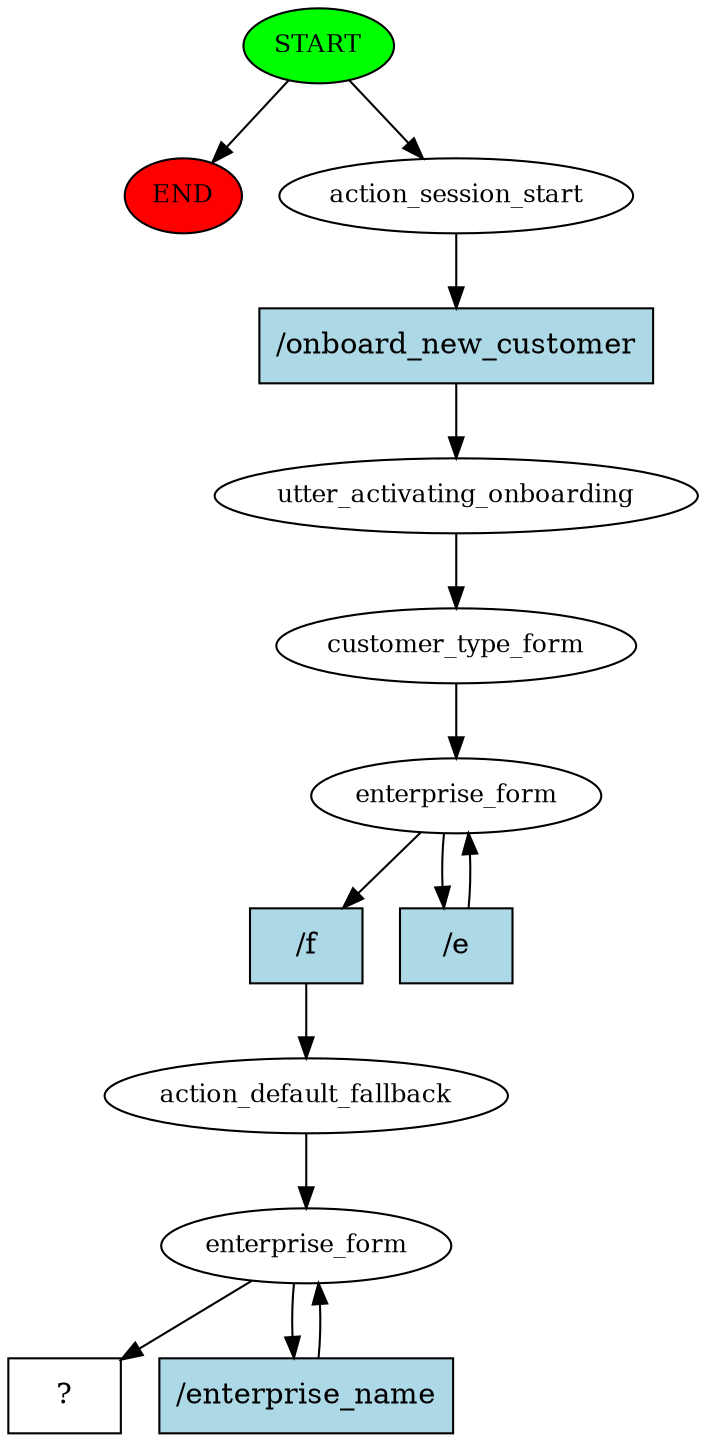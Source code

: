 digraph  {
0 [class="start active", fillcolor=green, fontsize=12, label=START, style=filled];
"-1" [class=end, fillcolor=red, fontsize=12, label=END, style=filled];
1 [class=active, fontsize=12, label=action_session_start];
2 [class=active, fontsize=12, label=utter_activating_onboarding];
3 [class=active, fontsize=12, label=customer_type_form];
4 [class=active, fontsize=12, label=enterprise_form];
6 [class=active, fontsize=12, label=action_default_fallback];
7 [class=active, fontsize=12, label=enterprise_form];
11 [class="intent dashed active", label="  ?  ", shape=rect];
12 [class="intent active", fillcolor=lightblue, label="/onboard_new_customer", shape=rect, style=filled];
13 [class="intent active", fillcolor=lightblue, label="/f", shape=rect, style=filled];
14 [class="intent active", fillcolor=lightblue, label="/e", shape=rect, style=filled];
15 [class="intent active", fillcolor=lightblue, label="/enterprise_name", shape=rect, style=filled];
0 -> "-1"  [class="", key=NONE, label=""];
0 -> 1  [class=active, key=NONE, label=""];
1 -> 12  [class=active, key=0];
2 -> 3  [class=active, key=NONE, label=""];
3 -> 4  [class=active, key=NONE, label=""];
4 -> 13  [class=active, key=0];
4 -> 14  [class=active, key=0];
6 -> 7  [class=active, key=NONE, label=""];
7 -> 11  [class=active, key=NONE, label=""];
7 -> 15  [class=active, key=0];
12 -> 2  [class=active, key=0];
13 -> 6  [class=active, key=0];
14 -> 4  [class=active, key=0];
15 -> 7  [class=active, key=0];
}
